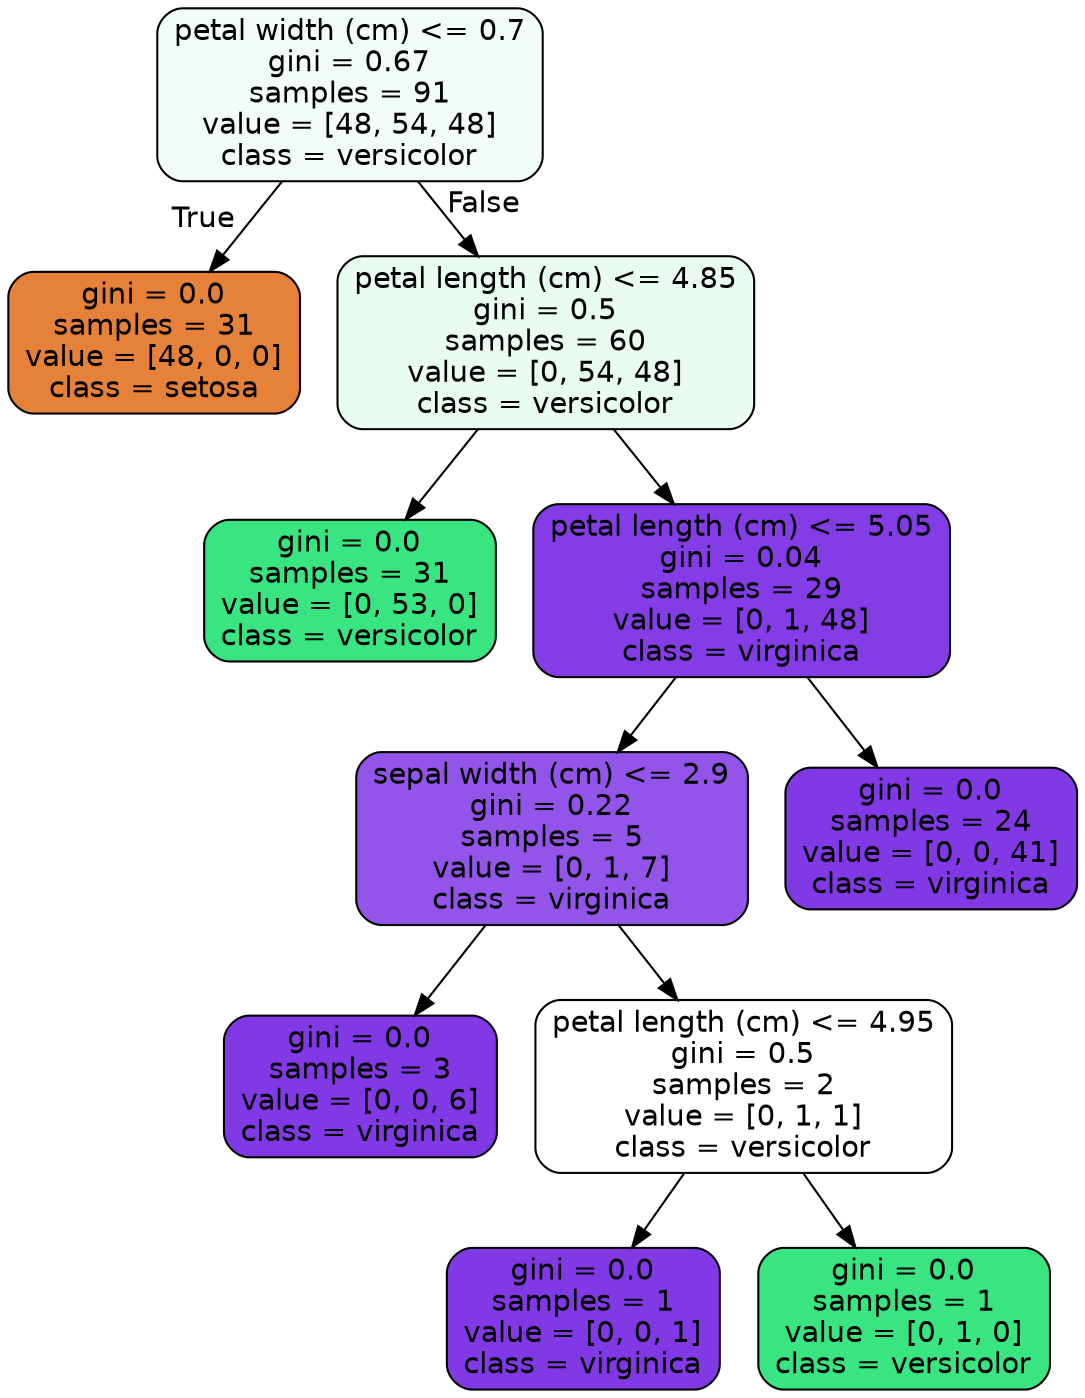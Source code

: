 digraph Tree {
node [shape=box, style="filled, rounded", color="black", fontname=helvetica] ;
edge [fontname=helvetica] ;
0 [label="petal width (cm) <= 0.7\ngini = 0.67\nsamples = 91\nvalue = [48, 54, 48]\nclass = versicolor", fillcolor="#f3fdf8"] ;
1 [label="gini = 0.0\nsamples = 31\nvalue = [48, 0, 0]\nclass = setosa", fillcolor="#e58139"] ;
0 -> 1 [labeldistance=2.5, labelangle=45, headlabel="True"] ;
2 [label="petal length (cm) <= 4.85\ngini = 0.5\nsamples = 60\nvalue = [0, 54, 48]\nclass = versicolor", fillcolor="#e9fcf1"] ;
0 -> 2 [labeldistance=2.5, labelangle=-45, headlabel="False"] ;
3 [label="gini = 0.0\nsamples = 31\nvalue = [0, 53, 0]\nclass = versicolor", fillcolor="#39e581"] ;
2 -> 3 ;
4 [label="petal length (cm) <= 5.05\ngini = 0.04\nsamples = 29\nvalue = [0, 1, 48]\nclass = virginica", fillcolor="#843de6"] ;
2 -> 4 ;
5 [label="sepal width (cm) <= 2.9\ngini = 0.22\nsamples = 5\nvalue = [0, 1, 7]\nclass = virginica", fillcolor="#9355e9"] ;
4 -> 5 ;
6 [label="gini = 0.0\nsamples = 3\nvalue = [0, 0, 6]\nclass = virginica", fillcolor="#8139e5"] ;
5 -> 6 ;
7 [label="petal length (cm) <= 4.95\ngini = 0.5\nsamples = 2\nvalue = [0, 1, 1]\nclass = versicolor", fillcolor="#ffffff"] ;
5 -> 7 ;
8 [label="gini = 0.0\nsamples = 1\nvalue = [0, 0, 1]\nclass = virginica", fillcolor="#8139e5"] ;
7 -> 8 ;
9 [label="gini = 0.0\nsamples = 1\nvalue = [0, 1, 0]\nclass = versicolor", fillcolor="#39e581"] ;
7 -> 9 ;
10 [label="gini = 0.0\nsamples = 24\nvalue = [0, 0, 41]\nclass = virginica", fillcolor="#8139e5"] ;
4 -> 10 ;
}
